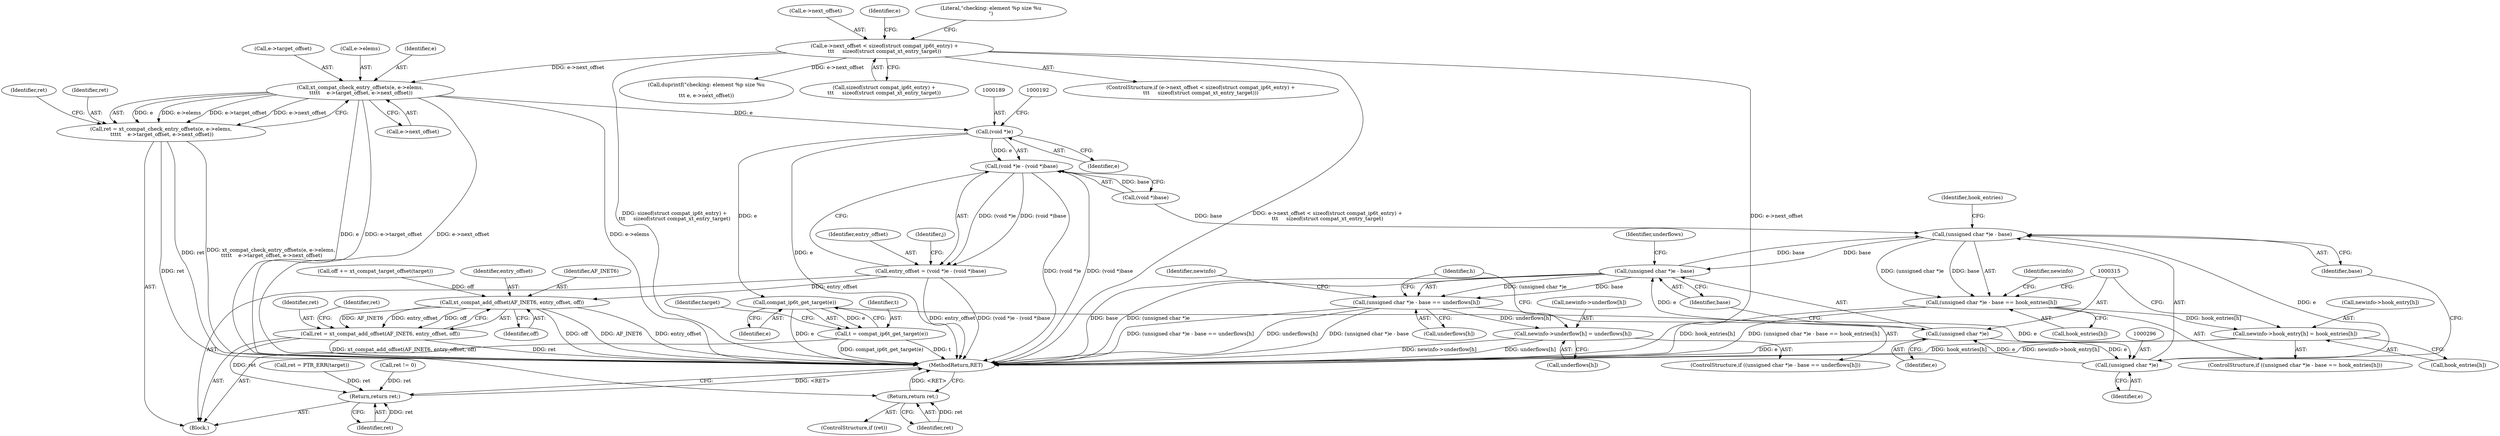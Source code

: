 digraph "0_linux_ce683e5f9d045e5d67d1312a42b359cb2ab2a13c_3@pointer" {
"1000163" [label="(Call,xt_compat_check_entry_offsets(e, e->elems,\n \t\t\t\t\t    e->target_offset, e->next_offset))"];
"1000132" [label="(Call,e->next_offset < sizeof(struct compat_ip6t_entry) +\n\t\t\t     sizeof(struct compat_xt_entry_target))"];
"1000161" [label="(Call,ret = xt_compat_check_entry_offsets(e, e->elems,\n \t\t\t\t\t    e->target_offset, e->next_offset))"];
"1000176" [label="(Return,return ret;)"];
"1000188" [label="(Call,(void *)e)"];
"1000187" [label="(Call,(void *)e - (void *)base)"];
"1000185" [label="(Call,entry_offset = (void *)e - (void *)base)"];
"1000275" [label="(Call,xt_compat_add_offset(AF_INET6, entry_offset, off))"];
"1000273" [label="(Call,ret = xt_compat_add_offset(AF_INET6, entry_offset, off))"];
"1000376" [label="(Return,return ret;)"];
"1000218" [label="(Call,compat_ip6t_get_target(e))"];
"1000216" [label="(Call,t = compat_ip6t_get_target(e))"];
"1000295" [label="(Call,(unsigned char *)e)"];
"1000294" [label="(Call,(unsigned char *)e - base)"];
"1000293" [label="(Call,(unsigned char *)e - base == hook_entries[h])"];
"1000302" [label="(Call,newinfo->hook_entry[h] = hook_entries[h])"];
"1000313" [label="(Call,(unsigned char *)e - base)"];
"1000312" [label="(Call,(unsigned char *)e - base == underflows[h])"];
"1000321" [label="(Call,newinfo->underflow[h] = underflows[h])"];
"1000314" [label="(Call,(unsigned char *)e)"];
"1000324" [label="(Identifier,newinfo)"];
"1000265" [label="(Call,off += xt_compat_target_offset(target))"];
"1000142" [label="(Call,duprintf(\"checking: element %p size %u\n\",\n\t\t\t e, e->next_offset))"];
"1000274" [label="(Identifier,ret)"];
"1000111" [label="(Block,)"];
"1000277" [label="(Identifier,entry_offset)"];
"1000312" [label="(Call,(unsigned char *)e - base == underflows[h])"];
"1000219" [label="(Identifier,e)"];
"1000308" [label="(Call,hook_entries[h])"];
"1000302" [label="(Call,newinfo->hook_entry[h] = hook_entries[h])"];
"1000163" [label="(Call,xt_compat_check_entry_offsets(e, e->elems,\n \t\t\t\t\t    e->target_offset, e->next_offset))"];
"1000221" [label="(Identifier,target)"];
"1000299" [label="(Call,hook_entries[h])"];
"1000278" [label="(Identifier,off)"];
"1000303" [label="(Call,newinfo->hook_entry[h])"];
"1000136" [label="(Call,sizeof(struct compat_ip6t_entry) +\n\t\t\t     sizeof(struct compat_xt_entry_target))"];
"1000251" [label="(Call,ret = PTR_ERR(target))"];
"1000298" [label="(Identifier,base)"];
"1000295" [label="(Call,(unsigned char *)e)"];
"1000297" [label="(Identifier,e)"];
"1000327" [label="(Call,underflows[h])"];
"1000275" [label="(Call,xt_compat_add_offset(AF_INET6, entry_offset, off))"];
"1000174" [label="(ControlStructure,if (ret))"];
"1000293" [label="(Call,(unsigned char *)e - base == hook_entries[h])"];
"1000133" [label="(Call,e->next_offset)"];
"1000311" [label="(ControlStructure,if ((unsigned char *)e - base == underflows[h]))"];
"1000319" [label="(Identifier,underflows)"];
"1000276" [label="(Identifier,AF_INET6)"];
"1000300" [label="(Identifier,hook_entries)"];
"1000191" [label="(Call,(void *)base)"];
"1000190" [label="(Identifier,e)"];
"1000376" [label="(Return,return ret;)"];
"1000186" [label="(Identifier,entry_offset)"];
"1000322" [label="(Call,newinfo->underflow[h])"];
"1000168" [label="(Call,e->target_offset)"];
"1000156" [label="(Identifier,e)"];
"1000131" [label="(ControlStructure,if (e->next_offset < sizeof(struct compat_ip6t_entry) +\n\t\t\t     sizeof(struct compat_xt_entry_target)))"];
"1000176" [label="(Return,return ret;)"];
"1000187" [label="(Call,(void *)e - (void *)base)"];
"1000318" [label="(Call,underflows[h])"];
"1000216" [label="(Call,t = compat_ip6t_get_target(e))"];
"1000377" [label="(Identifier,ret)"];
"1000165" [label="(Call,e->elems)"];
"1000294" [label="(Call,(unsigned char *)e - base)"];
"1000175" [label="(Identifier,ret)"];
"1000161" [label="(Call,ret = xt_compat_check_entry_offsets(e, e->elems,\n \t\t\t\t\t    e->target_offset, e->next_offset))"];
"1000195" [label="(Identifier,j)"];
"1000210" [label="(Call,ret != 0)"];
"1000217" [label="(Identifier,t)"];
"1000313" [label="(Call,(unsigned char *)e - base)"];
"1000273" [label="(Call,ret = xt_compat_add_offset(AF_INET6, entry_offset, off))"];
"1000378" [label="(MethodReturn,RET)"];
"1000280" [label="(Identifier,ret)"];
"1000218" [label="(Call,compat_ip6t_get_target(e))"];
"1000317" [label="(Identifier,base)"];
"1000185" [label="(Call,entry_offset = (void *)e - (void *)base)"];
"1000321" [label="(Call,newinfo->underflow[h] = underflows[h])"];
"1000177" [label="(Identifier,ret)"];
"1000316" [label="(Identifier,e)"];
"1000171" [label="(Call,e->next_offset)"];
"1000292" [label="(ControlStructure,if ((unsigned char *)e - base == hook_entries[h]))"];
"1000164" [label="(Identifier,e)"];
"1000143" [label="(Literal,\"checking: element %p size %u\n\")"];
"1000162" [label="(Identifier,ret)"];
"1000314" [label="(Call,(unsigned char *)e)"];
"1000132" [label="(Call,e->next_offset < sizeof(struct compat_ip6t_entry) +\n\t\t\t     sizeof(struct compat_xt_entry_target))"];
"1000305" [label="(Identifier,newinfo)"];
"1000188" [label="(Call,(void *)e)"];
"1000290" [label="(Identifier,h)"];
"1000163" -> "1000161"  [label="AST: "];
"1000163" -> "1000171"  [label="CFG: "];
"1000164" -> "1000163"  [label="AST: "];
"1000165" -> "1000163"  [label="AST: "];
"1000168" -> "1000163"  [label="AST: "];
"1000171" -> "1000163"  [label="AST: "];
"1000161" -> "1000163"  [label="CFG: "];
"1000163" -> "1000378"  [label="DDG: e->target_offset"];
"1000163" -> "1000378"  [label="DDG: e"];
"1000163" -> "1000378"  [label="DDG: e->next_offset"];
"1000163" -> "1000378"  [label="DDG: e->elems"];
"1000163" -> "1000161"  [label="DDG: e"];
"1000163" -> "1000161"  [label="DDG: e->elems"];
"1000163" -> "1000161"  [label="DDG: e->target_offset"];
"1000163" -> "1000161"  [label="DDG: e->next_offset"];
"1000132" -> "1000163"  [label="DDG: e->next_offset"];
"1000163" -> "1000188"  [label="DDG: e"];
"1000132" -> "1000131"  [label="AST: "];
"1000132" -> "1000136"  [label="CFG: "];
"1000133" -> "1000132"  [label="AST: "];
"1000136" -> "1000132"  [label="AST: "];
"1000143" -> "1000132"  [label="CFG: "];
"1000156" -> "1000132"  [label="CFG: "];
"1000132" -> "1000378"  [label="DDG: e->next_offset < sizeof(struct compat_ip6t_entry) +\n\t\t\t     sizeof(struct compat_xt_entry_target)"];
"1000132" -> "1000378"  [label="DDG: e->next_offset"];
"1000132" -> "1000378"  [label="DDG: sizeof(struct compat_ip6t_entry) +\n\t\t\t     sizeof(struct compat_xt_entry_target)"];
"1000132" -> "1000142"  [label="DDG: e->next_offset"];
"1000161" -> "1000111"  [label="AST: "];
"1000162" -> "1000161"  [label="AST: "];
"1000175" -> "1000161"  [label="CFG: "];
"1000161" -> "1000378"  [label="DDG: xt_compat_check_entry_offsets(e, e->elems,\n \t\t\t\t\t    e->target_offset, e->next_offset)"];
"1000161" -> "1000378"  [label="DDG: ret"];
"1000161" -> "1000176"  [label="DDG: ret"];
"1000176" -> "1000174"  [label="AST: "];
"1000176" -> "1000177"  [label="CFG: "];
"1000177" -> "1000176"  [label="AST: "];
"1000378" -> "1000176"  [label="CFG: "];
"1000176" -> "1000378"  [label="DDG: <RET>"];
"1000177" -> "1000176"  [label="DDG: ret"];
"1000188" -> "1000187"  [label="AST: "];
"1000188" -> "1000190"  [label="CFG: "];
"1000189" -> "1000188"  [label="AST: "];
"1000190" -> "1000188"  [label="AST: "];
"1000192" -> "1000188"  [label="CFG: "];
"1000188" -> "1000378"  [label="DDG: e"];
"1000188" -> "1000187"  [label="DDG: e"];
"1000188" -> "1000218"  [label="DDG: e"];
"1000187" -> "1000185"  [label="AST: "];
"1000187" -> "1000191"  [label="CFG: "];
"1000191" -> "1000187"  [label="AST: "];
"1000185" -> "1000187"  [label="CFG: "];
"1000187" -> "1000378"  [label="DDG: (void *)e"];
"1000187" -> "1000378"  [label="DDG: (void *)base"];
"1000187" -> "1000185"  [label="DDG: (void *)e"];
"1000187" -> "1000185"  [label="DDG: (void *)base"];
"1000191" -> "1000187"  [label="DDG: base"];
"1000185" -> "1000111"  [label="AST: "];
"1000186" -> "1000185"  [label="AST: "];
"1000195" -> "1000185"  [label="CFG: "];
"1000185" -> "1000378"  [label="DDG: entry_offset"];
"1000185" -> "1000378"  [label="DDG: (void *)e - (void *)base"];
"1000185" -> "1000275"  [label="DDG: entry_offset"];
"1000275" -> "1000273"  [label="AST: "];
"1000275" -> "1000278"  [label="CFG: "];
"1000276" -> "1000275"  [label="AST: "];
"1000277" -> "1000275"  [label="AST: "];
"1000278" -> "1000275"  [label="AST: "];
"1000273" -> "1000275"  [label="CFG: "];
"1000275" -> "1000378"  [label="DDG: off"];
"1000275" -> "1000378"  [label="DDG: AF_INET6"];
"1000275" -> "1000378"  [label="DDG: entry_offset"];
"1000275" -> "1000273"  [label="DDG: AF_INET6"];
"1000275" -> "1000273"  [label="DDG: entry_offset"];
"1000275" -> "1000273"  [label="DDG: off"];
"1000265" -> "1000275"  [label="DDG: off"];
"1000273" -> "1000111"  [label="AST: "];
"1000274" -> "1000273"  [label="AST: "];
"1000280" -> "1000273"  [label="CFG: "];
"1000273" -> "1000378"  [label="DDG: xt_compat_add_offset(AF_INET6, entry_offset, off)"];
"1000273" -> "1000378"  [label="DDG: ret"];
"1000273" -> "1000376"  [label="DDG: ret"];
"1000376" -> "1000111"  [label="AST: "];
"1000376" -> "1000377"  [label="CFG: "];
"1000377" -> "1000376"  [label="AST: "];
"1000378" -> "1000376"  [label="CFG: "];
"1000376" -> "1000378"  [label="DDG: <RET>"];
"1000377" -> "1000376"  [label="DDG: ret"];
"1000251" -> "1000376"  [label="DDG: ret"];
"1000210" -> "1000376"  [label="DDG: ret"];
"1000218" -> "1000216"  [label="AST: "];
"1000218" -> "1000219"  [label="CFG: "];
"1000219" -> "1000218"  [label="AST: "];
"1000216" -> "1000218"  [label="CFG: "];
"1000218" -> "1000378"  [label="DDG: e"];
"1000218" -> "1000216"  [label="DDG: e"];
"1000218" -> "1000295"  [label="DDG: e"];
"1000216" -> "1000111"  [label="AST: "];
"1000217" -> "1000216"  [label="AST: "];
"1000221" -> "1000216"  [label="CFG: "];
"1000216" -> "1000378"  [label="DDG: t"];
"1000216" -> "1000378"  [label="DDG: compat_ip6t_get_target(e)"];
"1000295" -> "1000294"  [label="AST: "];
"1000295" -> "1000297"  [label="CFG: "];
"1000296" -> "1000295"  [label="AST: "];
"1000297" -> "1000295"  [label="AST: "];
"1000298" -> "1000295"  [label="CFG: "];
"1000295" -> "1000294"  [label="DDG: e"];
"1000314" -> "1000295"  [label="DDG: e"];
"1000295" -> "1000314"  [label="DDG: e"];
"1000294" -> "1000293"  [label="AST: "];
"1000294" -> "1000298"  [label="CFG: "];
"1000298" -> "1000294"  [label="AST: "];
"1000300" -> "1000294"  [label="CFG: "];
"1000294" -> "1000293"  [label="DDG: (unsigned char *)e"];
"1000294" -> "1000293"  [label="DDG: base"];
"1000191" -> "1000294"  [label="DDG: base"];
"1000313" -> "1000294"  [label="DDG: base"];
"1000294" -> "1000313"  [label="DDG: base"];
"1000293" -> "1000292"  [label="AST: "];
"1000293" -> "1000299"  [label="CFG: "];
"1000299" -> "1000293"  [label="AST: "];
"1000305" -> "1000293"  [label="CFG: "];
"1000315" -> "1000293"  [label="CFG: "];
"1000293" -> "1000378"  [label="DDG: (unsigned char *)e - base == hook_entries[h]"];
"1000293" -> "1000378"  [label="DDG: hook_entries[h]"];
"1000293" -> "1000302"  [label="DDG: hook_entries[h]"];
"1000302" -> "1000292"  [label="AST: "];
"1000302" -> "1000308"  [label="CFG: "];
"1000303" -> "1000302"  [label="AST: "];
"1000308" -> "1000302"  [label="AST: "];
"1000315" -> "1000302"  [label="CFG: "];
"1000302" -> "1000378"  [label="DDG: newinfo->hook_entry[h]"];
"1000302" -> "1000378"  [label="DDG: hook_entries[h]"];
"1000313" -> "1000312"  [label="AST: "];
"1000313" -> "1000317"  [label="CFG: "];
"1000314" -> "1000313"  [label="AST: "];
"1000317" -> "1000313"  [label="AST: "];
"1000319" -> "1000313"  [label="CFG: "];
"1000313" -> "1000378"  [label="DDG: (unsigned char *)e"];
"1000313" -> "1000378"  [label="DDG: base"];
"1000313" -> "1000312"  [label="DDG: (unsigned char *)e"];
"1000313" -> "1000312"  [label="DDG: base"];
"1000314" -> "1000313"  [label="DDG: e"];
"1000312" -> "1000311"  [label="AST: "];
"1000312" -> "1000318"  [label="CFG: "];
"1000318" -> "1000312"  [label="AST: "];
"1000324" -> "1000312"  [label="CFG: "];
"1000290" -> "1000312"  [label="CFG: "];
"1000312" -> "1000378"  [label="DDG: (unsigned char *)e - base == underflows[h]"];
"1000312" -> "1000378"  [label="DDG: underflows[h]"];
"1000312" -> "1000378"  [label="DDG: (unsigned char *)e - base"];
"1000312" -> "1000321"  [label="DDG: underflows[h]"];
"1000321" -> "1000311"  [label="AST: "];
"1000321" -> "1000327"  [label="CFG: "];
"1000322" -> "1000321"  [label="AST: "];
"1000327" -> "1000321"  [label="AST: "];
"1000290" -> "1000321"  [label="CFG: "];
"1000321" -> "1000378"  [label="DDG: newinfo->underflow[h]"];
"1000321" -> "1000378"  [label="DDG: underflows[h]"];
"1000314" -> "1000316"  [label="CFG: "];
"1000315" -> "1000314"  [label="AST: "];
"1000316" -> "1000314"  [label="AST: "];
"1000317" -> "1000314"  [label="CFG: "];
"1000314" -> "1000378"  [label="DDG: e"];
}
